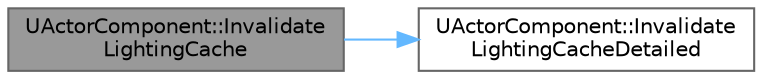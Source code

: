digraph "UActorComponent::InvalidateLightingCache"
{
 // INTERACTIVE_SVG=YES
 // LATEX_PDF_SIZE
  bgcolor="transparent";
  edge [fontname=Helvetica,fontsize=10,labelfontname=Helvetica,labelfontsize=10];
  node [fontname=Helvetica,fontsize=10,shape=box,height=0.2,width=0.4];
  rankdir="LR";
  Node1 [id="Node000001",label="UActorComponent::Invalidate\lLightingCache",height=0.2,width=0.4,color="gray40", fillcolor="grey60", style="filled", fontcolor="black",tooltip="Invalidate lighting cache with default options."];
  Node1 -> Node2 [id="edge1_Node000001_Node000002",color="steelblue1",style="solid",tooltip=" "];
  Node2 [id="Node000002",label="UActorComponent::Invalidate\lLightingCacheDetailed",height=0.2,width=0.4,color="grey40", fillcolor="white", style="filled",URL="$df/db5/classUActorComponent.html#a5d6a4a3121d33c16dda7220d0adbfbc5",tooltip="Called when this actor component has moved, allowing it to discard statically cached lighting informa..."];
}
